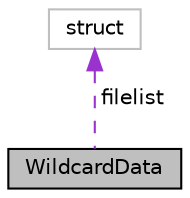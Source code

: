 digraph "WildcardData"
{
  edge [fontname="Helvetica",fontsize="10",labelfontname="Helvetica",labelfontsize="10"];
  node [fontname="Helvetica",fontsize="10",shape=record];
  Node1 [label="WildcardData",height=0.2,width=0.4,color="black", fillcolor="grey75", style="filled", fontcolor="black"];
  Node2 -> Node1 [dir="back",color="darkorchid3",fontsize="10",style="dashed",label=" filelist" ,fontname="Helvetica"];
  Node2 [label="struct",height=0.2,width=0.4,color="grey75", fillcolor="white", style="filled"];
}
